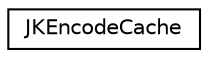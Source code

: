 digraph "Graphical Class Hierarchy"
{
  edge [fontname="Helvetica",fontsize="10",labelfontname="Helvetica",labelfontsize="10"];
  node [fontname="Helvetica",fontsize="10",shape=record];
  rankdir="LR";
  Node1 [label="JKEncodeCache",height=0.2,width=0.4,color="black", fillcolor="white", style="filled",URL="$struct_j_k_encode_cache.html"];
}
